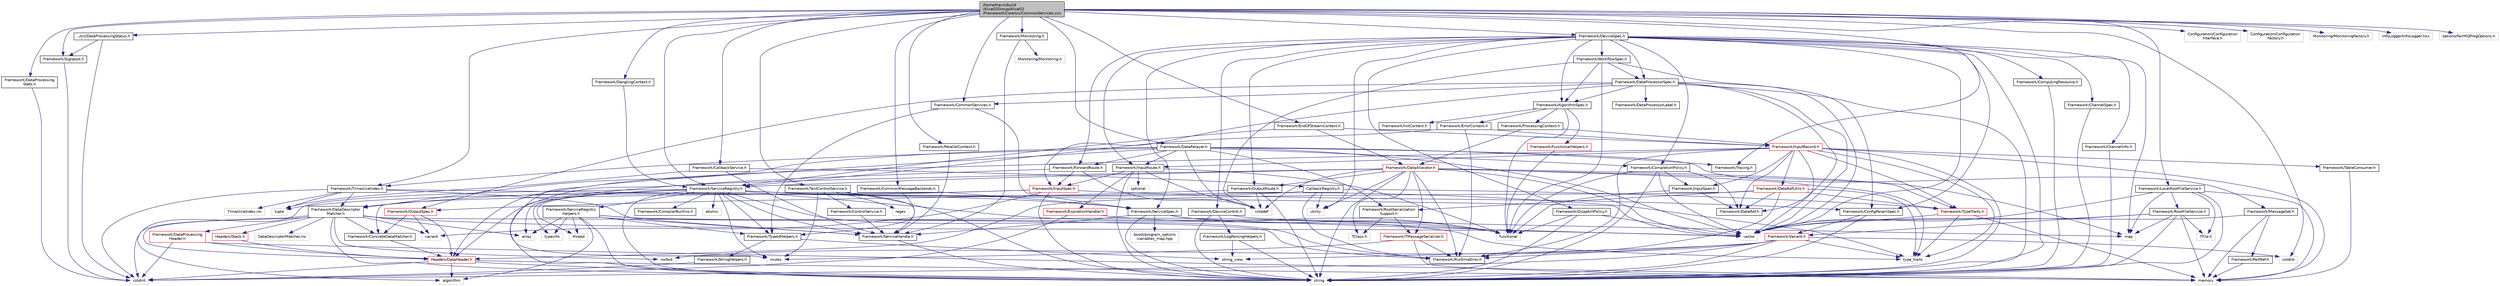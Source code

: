 digraph "/home/travis/build/AliceO2Group/AliceO2/Framework/Core/src/CommonServices.cxx"
{
 // INTERACTIVE_SVG=YES
  bgcolor="transparent";
  edge [fontname="Helvetica",fontsize="10",labelfontname="Helvetica",labelfontsize="10"];
  node [fontname="Helvetica",fontsize="10",shape=record];
  Node0 [label="/home/travis/build\l/AliceO2Group/AliceO2\l/Framework/Core/src/CommonServices.cxx",height=0.2,width=0.4,color="black", fillcolor="grey75", style="filled", fontcolor="black"];
  Node0 -> Node1 [color="midnightblue",fontsize="10",style="solid",fontname="Helvetica"];
  Node1 [label="Framework/CommonServices.h",height=0.2,width=0.4,color="black",URL="$d8/d02/CommonServices_8h.html"];
  Node1 -> Node2 [color="midnightblue",fontsize="10",style="solid",fontname="Helvetica"];
  Node2 [label="Framework/ServiceSpec.h",height=0.2,width=0.4,color="black",URL="$d4/d61/ServiceSpec_8h.html"];
  Node2 -> Node3 [color="midnightblue",fontsize="10",style="solid",fontname="Helvetica"];
  Node3 [label="Framework/ServiceHandle.h",height=0.2,width=0.4,color="black",URL="$d3/d28/ServiceHandle_8h.html"];
  Node3 -> Node4 [color="midnightblue",fontsize="10",style="solid",fontname="Helvetica"];
  Node4 [label="string",height=0.2,width=0.4,color="grey75"];
  Node2 -> Node5 [color="midnightblue",fontsize="10",style="solid",fontname="Helvetica"];
  Node5 [label="functional",height=0.2,width=0.4,color="grey75"];
  Node2 -> Node4 [color="midnightblue",fontsize="10",style="solid",fontname="Helvetica"];
  Node2 -> Node6 [color="midnightblue",fontsize="10",style="solid",fontname="Helvetica"];
  Node6 [label="vector",height=0.2,width=0.4,color="grey75"];
  Node2 -> Node7 [color="midnightblue",fontsize="10",style="solid",fontname="Helvetica"];
  Node7 [label="boost/program_options\l/variables_map.hpp",height=0.2,width=0.4,color="grey75"];
  Node1 -> Node8 [color="midnightblue",fontsize="10",style="solid",fontname="Helvetica"];
  Node8 [label="Framework/TypeIdHelpers.h",height=0.2,width=0.4,color="black",URL="$d2/d9a/TypeIdHelpers_8h.html"];
  Node8 -> Node9 [color="midnightblue",fontsize="10",style="solid",fontname="Helvetica"];
  Node9 [label="string_view",height=0.2,width=0.4,color="grey75"];
  Node8 -> Node10 [color="midnightblue",fontsize="10",style="solid",fontname="Helvetica"];
  Node10 [label="Framework/StringHelpers.h",height=0.2,width=0.4,color="black",URL="$db/dff/StringHelpers_8h.html"];
  Node10 -> Node11 [color="midnightblue",fontsize="10",style="solid",fontname="Helvetica"];
  Node11 [label="cstdint",height=0.2,width=0.4,color="grey75"];
  Node0 -> Node12 [color="midnightblue",fontsize="10",style="solid",fontname="Helvetica"];
  Node12 [label="Framework/ParallelContext.h",height=0.2,width=0.4,color="black",URL="$d0/d16/ParallelContext_8h.html"];
  Node12 -> Node3 [color="midnightblue",fontsize="10",style="solid",fontname="Helvetica"];
  Node0 -> Node13 [color="midnightblue",fontsize="10",style="solid",fontname="Helvetica"];
  Node13 [label="Framework/TextControlService.h",height=0.2,width=0.4,color="black",URL="$da/da1/TextControlService_8h.html"];
  Node13 -> Node3 [color="midnightblue",fontsize="10",style="solid",fontname="Helvetica"];
  Node13 -> Node14 [color="midnightblue",fontsize="10",style="solid",fontname="Helvetica"];
  Node14 [label="Framework/ControlService.h",height=0.2,width=0.4,color="black",URL="$d2/d43/ControlService_8h.html"];
  Node14 -> Node3 [color="midnightblue",fontsize="10",style="solid",fontname="Helvetica"];
  Node13 -> Node4 [color="midnightblue",fontsize="10",style="solid",fontname="Helvetica"];
  Node13 -> Node15 [color="midnightblue",fontsize="10",style="solid",fontname="Helvetica"];
  Node15 [label="regex",height=0.2,width=0.4,color="grey75"];
  Node13 -> Node16 [color="midnightblue",fontsize="10",style="solid",fontname="Helvetica"];
  Node16 [label="mutex",height=0.2,width=0.4,color="grey75"];
  Node0 -> Node17 [color="midnightblue",fontsize="10",style="solid",fontname="Helvetica"];
  Node17 [label="Framework/CallbackService.h",height=0.2,width=0.4,color="black",URL="$d9/d7f/CallbackService_8h.html"];
  Node17 -> Node18 [color="midnightblue",fontsize="10",style="solid",fontname="Helvetica"];
  Node18 [label="CallbackRegistry.h",height=0.2,width=0.4,color="black",URL="$d7/d3e/CallbackRegistry_8h.html",tooltip="A generic registry for callbacks. "];
  Node18 -> Node19 [color="midnightblue",fontsize="10",style="solid",fontname="Helvetica"];
  Node19 [label="Framework/TypeTraits.h",height=0.2,width=0.4,color="red",URL="$d0/d95/TypeTraits_8h.html"];
  Node19 -> Node20 [color="midnightblue",fontsize="10",style="solid",fontname="Helvetica"];
  Node20 [label="type_traits",height=0.2,width=0.4,color="grey75"];
  Node19 -> Node6 [color="midnightblue",fontsize="10",style="solid",fontname="Helvetica"];
  Node19 -> Node21 [color="midnightblue",fontsize="10",style="solid",fontname="Helvetica"];
  Node21 [label="memory",height=0.2,width=0.4,color="grey75"];
  Node18 -> Node26 [color="midnightblue",fontsize="10",style="solid",fontname="Helvetica"];
  Node26 [label="Framework/RuntimeError.h",height=0.2,width=0.4,color="black",URL="$d1/d76/RuntimeError_8h.html"];
  Node18 -> Node27 [color="midnightblue",fontsize="10",style="solid",fontname="Helvetica"];
  Node27 [label="tuple",height=0.2,width=0.4,color="grey75"];
  Node18 -> Node28 [color="midnightblue",fontsize="10",style="solid",fontname="Helvetica"];
  Node28 [label="utility",height=0.2,width=0.4,color="grey75"];
  Node17 -> Node3 [color="midnightblue",fontsize="10",style="solid",fontname="Helvetica"];
  Node17 -> Node27 [color="midnightblue",fontsize="10",style="solid",fontname="Helvetica"];
  Node0 -> Node29 [color="midnightblue",fontsize="10",style="solid",fontname="Helvetica"];
  Node29 [label="Framework/TimesliceIndex.h",height=0.2,width=0.4,color="black",URL="$d4/def/TimesliceIndex_8h.html"];
  Node29 -> Node30 [color="midnightblue",fontsize="10",style="solid",fontname="Helvetica"];
  Node30 [label="Framework/DataDescriptor\lMatcher.h",height=0.2,width=0.4,color="black",URL="$d3/da3/DataDescriptorMatcher_8h.html"];
  Node30 -> Node31 [color="midnightblue",fontsize="10",style="solid",fontname="Helvetica"];
  Node31 [label="Framework/ConcreteDataMatcher.h",height=0.2,width=0.4,color="black",URL="$d0/d1b/ConcreteDataMatcher_8h.html"];
  Node31 -> Node32 [color="midnightblue",fontsize="10",style="solid",fontname="Helvetica"];
  Node32 [label="Headers/DataHeader.h",height=0.2,width=0.4,color="red",URL="$dc/dcd/DataHeader_8h.html"];
  Node32 -> Node11 [color="midnightblue",fontsize="10",style="solid",fontname="Helvetica"];
  Node32 -> Node21 [color="midnightblue",fontsize="10",style="solid",fontname="Helvetica"];
  Node32 -> Node35 [color="midnightblue",fontsize="10",style="solid",fontname="Helvetica"];
  Node35 [label="algorithm",height=0.2,width=0.4,color="grey75"];
  Node32 -> Node4 [color="midnightblue",fontsize="10",style="solid",fontname="Helvetica"];
  Node30 -> Node40 [color="midnightblue",fontsize="10",style="solid",fontname="Helvetica"];
  Node40 [label="Framework/DataProcessing\lHeader.h",height=0.2,width=0.4,color="red",URL="$d6/dc9/DataProcessingHeader_8h.html"];
  Node40 -> Node32 [color="midnightblue",fontsize="10",style="solid",fontname="Helvetica"];
  Node40 -> Node11 [color="midnightblue",fontsize="10",style="solid",fontname="Helvetica"];
  Node40 -> Node21 [color="midnightblue",fontsize="10",style="solid",fontname="Helvetica"];
  Node30 -> Node26 [color="midnightblue",fontsize="10",style="solid",fontname="Helvetica"];
  Node30 -> Node32 [color="midnightblue",fontsize="10",style="solid",fontname="Helvetica"];
  Node30 -> Node43 [color="midnightblue",fontsize="10",style="solid",fontname="Helvetica"];
  Node43 [label="Headers/Stack.h",height=0.2,width=0.4,color="red",URL="$d4/d00/Headers_2include_2Headers_2Stack_8h.html"];
  Node43 -> Node32 [color="midnightblue",fontsize="10",style="solid",fontname="Helvetica"];
  Node30 -> Node54 [color="midnightblue",fontsize="10",style="solid",fontname="Helvetica"];
  Node54 [label="array",height=0.2,width=0.4,color="grey75"];
  Node30 -> Node11 [color="midnightblue",fontsize="10",style="solid",fontname="Helvetica"];
  Node30 -> Node55 [color="midnightblue",fontsize="10",style="solid",fontname="Helvetica"];
  Node55 [label="iosfwd",height=0.2,width=0.4,color="grey75"];
  Node30 -> Node4 [color="midnightblue",fontsize="10",style="solid",fontname="Helvetica"];
  Node30 -> Node56 [color="midnightblue",fontsize="10",style="solid",fontname="Helvetica"];
  Node56 [label="variant",height=0.2,width=0.4,color="grey75"];
  Node30 -> Node6 [color="midnightblue",fontsize="10",style="solid",fontname="Helvetica"];
  Node30 -> Node57 [color="midnightblue",fontsize="10",style="solid",fontname="Helvetica"];
  Node57 [label="DataDescriptorMatcher.inc",height=0.2,width=0.4,color="grey75"];
  Node29 -> Node3 [color="midnightblue",fontsize="10",style="solid",fontname="Helvetica"];
  Node29 -> Node11 [color="midnightblue",fontsize="10",style="solid",fontname="Helvetica"];
  Node29 -> Node27 [color="midnightblue",fontsize="10",style="solid",fontname="Helvetica"];
  Node29 -> Node6 [color="midnightblue",fontsize="10",style="solid",fontname="Helvetica"];
  Node29 -> Node58 [color="midnightblue",fontsize="10",style="solid",fontname="Helvetica"];
  Node58 [label="TimesliceIndex.inc",height=0.2,width=0.4,color="grey75"];
  Node0 -> Node59 [color="midnightblue",fontsize="10",style="solid",fontname="Helvetica"];
  Node59 [label="Framework/ServiceRegistry.h",height=0.2,width=0.4,color="black",URL="$d8/d17/ServiceRegistry_8h.html"];
  Node59 -> Node3 [color="midnightblue",fontsize="10",style="solid",fontname="Helvetica"];
  Node59 -> Node2 [color="midnightblue",fontsize="10",style="solid",fontname="Helvetica"];
  Node59 -> Node60 [color="midnightblue",fontsize="10",style="solid",fontname="Helvetica"];
  Node60 [label="Framework/ServiceRegistry\lHelpers.h",height=0.2,width=0.4,color="black",URL="$d0/d6d/ServiceRegistryHelpers_8h.html"];
  Node60 -> Node3 [color="midnightblue",fontsize="10",style="solid",fontname="Helvetica"];
  Node60 -> Node8 [color="midnightblue",fontsize="10",style="solid",fontname="Helvetica"];
  Node60 -> Node35 [color="midnightblue",fontsize="10",style="solid",fontname="Helvetica"];
  Node60 -> Node54 [color="midnightblue",fontsize="10",style="solid",fontname="Helvetica"];
  Node60 -> Node5 [color="midnightblue",fontsize="10",style="solid",fontname="Helvetica"];
  Node60 -> Node4 [color="midnightblue",fontsize="10",style="solid",fontname="Helvetica"];
  Node60 -> Node20 [color="midnightblue",fontsize="10",style="solid",fontname="Helvetica"];
  Node60 -> Node61 [color="midnightblue",fontsize="10",style="solid",fontname="Helvetica"];
  Node61 [label="typeinfo",height=0.2,width=0.4,color="grey75"];
  Node60 -> Node62 [color="midnightblue",fontsize="10",style="solid",fontname="Helvetica"];
  Node62 [label="thread",height=0.2,width=0.4,color="grey75"];
  Node59 -> Node63 [color="midnightblue",fontsize="10",style="solid",fontname="Helvetica"];
  Node63 [label="Framework/CompilerBuiltins.h",height=0.2,width=0.4,color="black",URL="$d9/de8/CompilerBuiltins_8h.html"];
  Node59 -> Node8 [color="midnightblue",fontsize="10",style="solid",fontname="Helvetica"];
  Node59 -> Node26 [color="midnightblue",fontsize="10",style="solid",fontname="Helvetica"];
  Node59 -> Node35 [color="midnightblue",fontsize="10",style="solid",fontname="Helvetica"];
  Node59 -> Node54 [color="midnightblue",fontsize="10",style="solid",fontname="Helvetica"];
  Node59 -> Node5 [color="midnightblue",fontsize="10",style="solid",fontname="Helvetica"];
  Node59 -> Node4 [color="midnightblue",fontsize="10",style="solid",fontname="Helvetica"];
  Node59 -> Node20 [color="midnightblue",fontsize="10",style="solid",fontname="Helvetica"];
  Node59 -> Node61 [color="midnightblue",fontsize="10",style="solid",fontname="Helvetica"];
  Node59 -> Node62 [color="midnightblue",fontsize="10",style="solid",fontname="Helvetica"];
  Node59 -> Node64 [color="midnightblue",fontsize="10",style="solid",fontname="Helvetica"];
  Node64 [label="atomic",height=0.2,width=0.4,color="grey75"];
  Node59 -> Node16 [color="midnightblue",fontsize="10",style="solid",fontname="Helvetica"];
  Node0 -> Node65 [color="midnightblue",fontsize="10",style="solid",fontname="Helvetica"];
  Node65 [label="Framework/DeviceSpec.h",height=0.2,width=0.4,color="black",URL="$df/de8/DeviceSpec_8h.html"];
  Node65 -> Node66 [color="midnightblue",fontsize="10",style="solid",fontname="Helvetica"];
  Node66 [label="Framework/WorkflowSpec.h",height=0.2,width=0.4,color="black",URL="$df/da1/WorkflowSpec_8h.html"];
  Node66 -> Node67 [color="midnightblue",fontsize="10",style="solid",fontname="Helvetica"];
  Node67 [label="Framework/DataProcessorSpec.h",height=0.2,width=0.4,color="black",URL="$d0/df4/DataProcessorSpec_8h.html"];
  Node67 -> Node68 [color="midnightblue",fontsize="10",style="solid",fontname="Helvetica"];
  Node68 [label="Framework/AlgorithmSpec.h",height=0.2,width=0.4,color="black",URL="$d0/d14/AlgorithmSpec_8h.html"];
  Node68 -> Node69 [color="midnightblue",fontsize="10",style="solid",fontname="Helvetica"];
  Node69 [label="Framework/ProcessingContext.h",height=0.2,width=0.4,color="black",URL="$de/d6a/ProcessingContext_8h.html"];
  Node69 -> Node70 [color="midnightblue",fontsize="10",style="solid",fontname="Helvetica"];
  Node70 [label="Framework/InputRecord.h",height=0.2,width=0.4,color="red",URL="$d6/d5c/InputRecord_8h.html"];
  Node70 -> Node71 [color="midnightblue",fontsize="10",style="solid",fontname="Helvetica"];
  Node71 [label="Framework/DataRef.h",height=0.2,width=0.4,color="black",URL="$d5/dfb/DataRef_8h.html"];
  Node70 -> Node72 [color="midnightblue",fontsize="10",style="solid",fontname="Helvetica"];
  Node72 [label="Framework/DataRefUtils.h",height=0.2,width=0.4,color="red",URL="$d5/db8/DataRefUtils_8h.html"];
  Node72 -> Node71 [color="midnightblue",fontsize="10",style="solid",fontname="Helvetica"];
  Node72 -> Node73 [color="midnightblue",fontsize="10",style="solid",fontname="Helvetica"];
  Node73 [label="Framework/RootSerialization\lSupport.h",height=0.2,width=0.4,color="black",URL="$db/dff/RootSerializationSupport_8h.html"];
  Node73 -> Node74 [color="midnightblue",fontsize="10",style="solid",fontname="Helvetica"];
  Node74 [label="Framework/TMessageSerializer.h",height=0.2,width=0.4,color="red",URL="$d8/d3c/TMessageSerializer_8h.html"];
  Node74 -> Node26 [color="midnightblue",fontsize="10",style="solid",fontname="Helvetica"];
  Node74 -> Node21 [color="midnightblue",fontsize="10",style="solid",fontname="Helvetica"];
  Node74 -> Node16 [color="midnightblue",fontsize="10",style="solid",fontname="Helvetica"];
  Node73 -> Node82 [color="midnightblue",fontsize="10",style="solid",fontname="Helvetica"];
  Node82 [label="TClass.h",height=0.2,width=0.4,color="grey75"];
  Node72 -> Node19 [color="midnightblue",fontsize="10",style="solid",fontname="Helvetica"];
  Node72 -> Node32 [color="midnightblue",fontsize="10",style="solid",fontname="Helvetica"];
  Node72 -> Node26 [color="midnightblue",fontsize="10",style="solid",fontname="Helvetica"];
  Node72 -> Node20 [color="midnightblue",fontsize="10",style="solid",fontname="Helvetica"];
  Node70 -> Node108 [color="midnightblue",fontsize="10",style="solid",fontname="Helvetica"];
  Node108 [label="Framework/InputRoute.h",height=0.2,width=0.4,color="black",URL="$d5/d19/InputRoute_8h.html"];
  Node108 -> Node109 [color="midnightblue",fontsize="10",style="solid",fontname="Helvetica"];
  Node109 [label="Framework/ExpirationHandler.h",height=0.2,width=0.4,color="red",URL="$d2/dd9/ExpirationHandler_8h.html"];
  Node109 -> Node11 [color="midnightblue",fontsize="10",style="solid",fontname="Helvetica"];
  Node109 -> Node5 [color="midnightblue",fontsize="10",style="solid",fontname="Helvetica"];
  Node108 -> Node99 [color="midnightblue",fontsize="10",style="solid",fontname="Helvetica"];
  Node99 [label="Framework/InputSpec.h",height=0.2,width=0.4,color="red",URL="$d5/d3f/InputSpec_8h.html"];
  Node99 -> Node31 [color="midnightblue",fontsize="10",style="solid",fontname="Helvetica"];
  Node99 -> Node30 [color="midnightblue",fontsize="10",style="solid",fontname="Helvetica"];
  Node99 -> Node100 [color="midnightblue",fontsize="10",style="solid",fontname="Helvetica"];
  Node100 [label="Framework/ConfigParamSpec.h",height=0.2,width=0.4,color="black",URL="$d0/d1c/ConfigParamSpec_8h.html"];
  Node100 -> Node101 [color="midnightblue",fontsize="10",style="solid",fontname="Helvetica"];
  Node101 [label="Framework/Variant.h",height=0.2,width=0.4,color="red",URL="$de/d56/Variant_8h.html"];
  Node101 -> Node26 [color="midnightblue",fontsize="10",style="solid",fontname="Helvetica"];
  Node101 -> Node20 [color="midnightblue",fontsize="10",style="solid",fontname="Helvetica"];
  Node101 -> Node11 [color="midnightblue",fontsize="10",style="solid",fontname="Helvetica"];
  Node101 -> Node102 [color="midnightblue",fontsize="10",style="solid",fontname="Helvetica"];
  Node102 [label="cstdlib",height=0.2,width=0.4,color="grey75"];
  Node101 -> Node55 [color="midnightblue",fontsize="10",style="solid",fontname="Helvetica"];
  Node101 -> Node9 [color="midnightblue",fontsize="10",style="solid",fontname="Helvetica"];
  Node101 -> Node4 [color="midnightblue",fontsize="10",style="solid",fontname="Helvetica"];
  Node100 -> Node4 [color="midnightblue",fontsize="10",style="solid",fontname="Helvetica"];
  Node99 -> Node4 [color="midnightblue",fontsize="10",style="solid",fontname="Helvetica"];
  Node99 -> Node56 [color="midnightblue",fontsize="10",style="solid",fontname="Helvetica"];
  Node108 -> Node111 [color="midnightblue",fontsize="10",style="solid",fontname="Helvetica"];
  Node111 [label="cstddef",height=0.2,width=0.4,color="grey75"];
  Node108 -> Node4 [color="midnightblue",fontsize="10",style="solid",fontname="Helvetica"];
  Node108 -> Node5 [color="midnightblue",fontsize="10",style="solid",fontname="Helvetica"];
  Node108 -> Node106 [color="midnightblue",fontsize="10",style="solid",fontname="Helvetica"];
  Node106 [label="optional",height=0.2,width=0.4,color="grey75"];
  Node70 -> Node19 [color="midnightblue",fontsize="10",style="solid",fontname="Helvetica"];
  Node70 -> Node112 [color="midnightblue",fontsize="10",style="solid",fontname="Helvetica"];
  Node112 [label="Framework/InputSpan.h",height=0.2,width=0.4,color="black",URL="$da/d0f/InputSpan_8h.html"];
  Node112 -> Node71 [color="midnightblue",fontsize="10",style="solid",fontname="Helvetica"];
  Node112 -> Node5 [color="midnightblue",fontsize="10",style="solid",fontname="Helvetica"];
  Node70 -> Node113 [color="midnightblue",fontsize="10",style="solid",fontname="Helvetica"];
  Node113 [label="Framework/TableConsumer.h",height=0.2,width=0.4,color="black",URL="$dc/d03/TableConsumer_8h.html"];
  Node113 -> Node21 [color="midnightblue",fontsize="10",style="solid",fontname="Helvetica"];
  Node70 -> Node26 [color="midnightblue",fontsize="10",style="solid",fontname="Helvetica"];
  Node70 -> Node32 [color="midnightblue",fontsize="10",style="solid",fontname="Helvetica"];
  Node70 -> Node4 [color="midnightblue",fontsize="10",style="solid",fontname="Helvetica"];
  Node70 -> Node6 [color="midnightblue",fontsize="10",style="solid",fontname="Helvetica"];
  Node70 -> Node21 [color="midnightblue",fontsize="10",style="solid",fontname="Helvetica"];
  Node70 -> Node20 [color="midnightblue",fontsize="10",style="solid",fontname="Helvetica"];
  Node69 -> Node115 [color="midnightblue",fontsize="10",style="solid",fontname="Helvetica"];
  Node115 [label="Framework/DataAllocator.h",height=0.2,width=0.4,color="red",URL="$d1/d28/DataAllocator_8h.html"];
  Node115 -> Node125 [color="midnightblue",fontsize="10",style="solid",fontname="Helvetica"];
  Node125 [label="Framework/OutputRoute.h",height=0.2,width=0.4,color="black",URL="$d6/df4/OutputRoute_8h.html"];
  Node125 -> Node97 [color="midnightblue",fontsize="10",style="solid",fontname="Helvetica"];
  Node97 [label="Framework/OutputSpec.h",height=0.2,width=0.4,color="red",URL="$db/d2d/OutputSpec_8h.html"];
  Node97 -> Node32 [color="midnightblue",fontsize="10",style="solid",fontname="Helvetica"];
  Node97 -> Node31 [color="midnightblue",fontsize="10",style="solid",fontname="Helvetica"];
  Node97 -> Node56 [color="midnightblue",fontsize="10",style="solid",fontname="Helvetica"];
  Node125 -> Node111 [color="midnightblue",fontsize="10",style="solid",fontname="Helvetica"];
  Node125 -> Node4 [color="midnightblue",fontsize="10",style="solid",fontname="Helvetica"];
  Node115 -> Node74 [color="midnightblue",fontsize="10",style="solid",fontname="Helvetica"];
  Node115 -> Node19 [color="midnightblue",fontsize="10",style="solid",fontname="Helvetica"];
  Node115 -> Node59 [color="midnightblue",fontsize="10",style="solid",fontname="Helvetica"];
  Node115 -> Node26 [color="midnightblue",fontsize="10",style="solid",fontname="Helvetica"];
  Node115 -> Node32 [color="midnightblue",fontsize="10",style="solid",fontname="Helvetica"];
  Node115 -> Node82 [color="midnightblue",fontsize="10",style="solid",fontname="Helvetica"];
  Node115 -> Node6 [color="midnightblue",fontsize="10",style="solid",fontname="Helvetica"];
  Node115 -> Node86 [color="midnightblue",fontsize="10",style="solid",fontname="Helvetica"];
  Node86 [label="map",height=0.2,width=0.4,color="grey75"];
  Node115 -> Node4 [color="midnightblue",fontsize="10",style="solid",fontname="Helvetica"];
  Node115 -> Node28 [color="midnightblue",fontsize="10",style="solid",fontname="Helvetica"];
  Node115 -> Node20 [color="midnightblue",fontsize="10",style="solid",fontname="Helvetica"];
  Node115 -> Node111 [color="midnightblue",fontsize="10",style="solid",fontname="Helvetica"];
  Node68 -> Node128 [color="midnightblue",fontsize="10",style="solid",fontname="Helvetica"];
  Node128 [label="Framework/ErrorContext.h",height=0.2,width=0.4,color="black",URL="$d7/dad/ErrorContext_8h.html"];
  Node128 -> Node70 [color="midnightblue",fontsize="10",style="solid",fontname="Helvetica"];
  Node128 -> Node59 [color="midnightblue",fontsize="10",style="solid",fontname="Helvetica"];
  Node128 -> Node26 [color="midnightblue",fontsize="10",style="solid",fontname="Helvetica"];
  Node68 -> Node129 [color="midnightblue",fontsize="10",style="solid",fontname="Helvetica"];
  Node129 [label="Framework/InitContext.h",height=0.2,width=0.4,color="black",URL="$d4/d2b/InitContext_8h.html"];
  Node68 -> Node130 [color="midnightblue",fontsize="10",style="solid",fontname="Helvetica"];
  Node130 [label="Framework/FunctionalHelpers.h",height=0.2,width=0.4,color="red",URL="$de/d9b/FunctionalHelpers_8h.html"];
  Node130 -> Node5 [color="midnightblue",fontsize="10",style="solid",fontname="Helvetica"];
  Node68 -> Node5 [color="midnightblue",fontsize="10",style="solid",fontname="Helvetica"];
  Node67 -> Node100 [color="midnightblue",fontsize="10",style="solid",fontname="Helvetica"];
  Node67 -> Node132 [color="midnightblue",fontsize="10",style="solid",fontname="Helvetica"];
  Node132 [label="Framework/DataProcessorLabel.h",height=0.2,width=0.4,color="black",URL="$d1/df2/DataProcessorLabel_8h.html"];
  Node67 -> Node71 [color="midnightblue",fontsize="10",style="solid",fontname="Helvetica"];
  Node67 -> Node99 [color="midnightblue",fontsize="10",style="solid",fontname="Helvetica"];
  Node67 -> Node97 [color="midnightblue",fontsize="10",style="solid",fontname="Helvetica"];
  Node67 -> Node1 [color="midnightblue",fontsize="10",style="solid",fontname="Helvetica"];
  Node67 -> Node4 [color="midnightblue",fontsize="10",style="solid",fontname="Helvetica"];
  Node67 -> Node6 [color="midnightblue",fontsize="10",style="solid",fontname="Helvetica"];
  Node66 -> Node68 [color="midnightblue",fontsize="10",style="solid",fontname="Helvetica"];
  Node66 -> Node6 [color="midnightblue",fontsize="10",style="solid",fontname="Helvetica"];
  Node66 -> Node5 [color="midnightblue",fontsize="10",style="solid",fontname="Helvetica"];
  Node66 -> Node111 [color="midnightblue",fontsize="10",style="solid",fontname="Helvetica"];
  Node65 -> Node133 [color="midnightblue",fontsize="10",style="solid",fontname="Helvetica"];
  Node133 [label="Framework/ComputingResource.h",height=0.2,width=0.4,color="black",URL="$d8/d62/ComputingResource_8h.html"];
  Node133 -> Node4 [color="midnightblue",fontsize="10",style="solid",fontname="Helvetica"];
  Node65 -> Node67 [color="midnightblue",fontsize="10",style="solid",fontname="Helvetica"];
  Node65 -> Node134 [color="midnightblue",fontsize="10",style="solid",fontname="Helvetica"];
  Node134 [label="Framework/ChannelSpec.h",height=0.2,width=0.4,color="black",URL="$d6/d72/ChannelSpec_8h.html"];
  Node134 -> Node4 [color="midnightblue",fontsize="10",style="solid",fontname="Helvetica"];
  Node65 -> Node135 [color="midnightblue",fontsize="10",style="solid",fontname="Helvetica"];
  Node135 [label="Framework/ChannelInfo.h",height=0.2,width=0.4,color="black",URL="$dd/de5/ChannelInfo_8h.html"];
  Node135 -> Node4 [color="midnightblue",fontsize="10",style="solid",fontname="Helvetica"];
  Node65 -> Node136 [color="midnightblue",fontsize="10",style="solid",fontname="Helvetica"];
  Node136 [label="Framework/DeviceControl.h",height=0.2,width=0.4,color="black",URL="$d2/d2c/DeviceControl_8h.html"];
  Node136 -> Node86 [color="midnightblue",fontsize="10",style="solid",fontname="Helvetica"];
  Node136 -> Node4 [color="midnightblue",fontsize="10",style="solid",fontname="Helvetica"];
  Node136 -> Node137 [color="midnightblue",fontsize="10",style="solid",fontname="Helvetica"];
  Node137 [label="Framework/LogParsingHelpers.h",height=0.2,width=0.4,color="black",URL="$d8/d4a/LogParsingHelpers_8h.html"];
  Node137 -> Node4 [color="midnightblue",fontsize="10",style="solid",fontname="Helvetica"];
  Node137 -> Node9 [color="midnightblue",fontsize="10",style="solid",fontname="Helvetica"];
  Node65 -> Node68 [color="midnightblue",fontsize="10",style="solid",fontname="Helvetica"];
  Node65 -> Node100 [color="midnightblue",fontsize="10",style="solid",fontname="Helvetica"];
  Node65 -> Node138 [color="midnightblue",fontsize="10",style="solid",fontname="Helvetica"];
  Node138 [label="Framework/ForwardRoute.h",height=0.2,width=0.4,color="black",URL="$d7/d12/ForwardRoute_8h.html"];
  Node138 -> Node99 [color="midnightblue",fontsize="10",style="solid",fontname="Helvetica"];
  Node138 -> Node111 [color="midnightblue",fontsize="10",style="solid",fontname="Helvetica"];
  Node138 -> Node4 [color="midnightblue",fontsize="10",style="solid",fontname="Helvetica"];
  Node65 -> Node108 [color="midnightblue",fontsize="10",style="solid",fontname="Helvetica"];
  Node65 -> Node125 [color="midnightblue",fontsize="10",style="solid",fontname="Helvetica"];
  Node65 -> Node139 [color="midnightblue",fontsize="10",style="solid",fontname="Helvetica"];
  Node139 [label="Framework/CompletionPolicy.h",height=0.2,width=0.4,color="black",URL="$df/dd6/CompletionPolicy_8h.html"];
  Node139 -> Node71 [color="midnightblue",fontsize="10",style="solid",fontname="Helvetica"];
  Node139 -> Node112 [color="midnightblue",fontsize="10",style="solid",fontname="Helvetica"];
  Node139 -> Node5 [color="midnightblue",fontsize="10",style="solid",fontname="Helvetica"];
  Node139 -> Node4 [color="midnightblue",fontsize="10",style="solid",fontname="Helvetica"];
  Node139 -> Node6 [color="midnightblue",fontsize="10",style="solid",fontname="Helvetica"];
  Node65 -> Node118 [color="midnightblue",fontsize="10",style="solid",fontname="Helvetica"];
  Node118 [label="Framework/DispatchPolicy.h",height=0.2,width=0.4,color="black",URL="$da/de6/DispatchPolicy_8h.html"];
  Node118 -> Node5 [color="midnightblue",fontsize="10",style="solid",fontname="Helvetica"];
  Node118 -> Node4 [color="midnightblue",fontsize="10",style="solid",fontname="Helvetica"];
  Node118 -> Node6 [color="midnightblue",fontsize="10",style="solid",fontname="Helvetica"];
  Node65 -> Node2 [color="midnightblue",fontsize="10",style="solid",fontname="Helvetica"];
  Node65 -> Node6 [color="midnightblue",fontsize="10",style="solid",fontname="Helvetica"];
  Node65 -> Node4 [color="midnightblue",fontsize="10",style="solid",fontname="Helvetica"];
  Node65 -> Node86 [color="midnightblue",fontsize="10",style="solid",fontname="Helvetica"];
  Node65 -> Node28 [color="midnightblue",fontsize="10",style="solid",fontname="Helvetica"];
  Node0 -> Node140 [color="midnightblue",fontsize="10",style="solid",fontname="Helvetica"];
  Node140 [label="Framework/LocalRootFileService.h",height=0.2,width=0.4,color="black",URL="$d2/d18/LocalRootFileService_8h.html"];
  Node140 -> Node141 [color="midnightblue",fontsize="10",style="solid",fontname="Helvetica"];
  Node141 [label="Framework/RootFileService.h",height=0.2,width=0.4,color="black",URL="$d9/d9b/RootFileService_8h.html"];
  Node141 -> Node101 [color="midnightblue",fontsize="10",style="solid",fontname="Helvetica"];
  Node141 -> Node142 [color="midnightblue",fontsize="10",style="solid",fontname="Helvetica"];
  Node142 [label="TFile.h",height=0.2,width=0.4,color="grey75"];
  Node141 -> Node21 [color="midnightblue",fontsize="10",style="solid",fontname="Helvetica"];
  Node141 -> Node86 [color="midnightblue",fontsize="10",style="solid",fontname="Helvetica"];
  Node141 -> Node4 [color="midnightblue",fontsize="10",style="solid",fontname="Helvetica"];
  Node141 -> Node6 [color="midnightblue",fontsize="10",style="solid",fontname="Helvetica"];
  Node140 -> Node142 [color="midnightblue",fontsize="10",style="solid",fontname="Helvetica"];
  Node140 -> Node86 [color="midnightblue",fontsize="10",style="solid",fontname="Helvetica"];
  Node140 -> Node4 [color="midnightblue",fontsize="10",style="solid",fontname="Helvetica"];
  Node140 -> Node6 [color="midnightblue",fontsize="10",style="solid",fontname="Helvetica"];
  Node140 -> Node21 [color="midnightblue",fontsize="10",style="solid",fontname="Helvetica"];
  Node0 -> Node143 [color="midnightblue",fontsize="10",style="solid",fontname="Helvetica"];
  Node143 [label="Framework/DataRelayer.h",height=0.2,width=0.4,color="black",URL="$df/d59/DataRelayer_8h.html"];
  Node143 -> Node73 [color="midnightblue",fontsize="10",style="solid",fontname="Helvetica"];
  Node143 -> Node108 [color="midnightblue",fontsize="10",style="solid",fontname="Helvetica"];
  Node143 -> Node30 [color="midnightblue",fontsize="10",style="solid",fontname="Helvetica"];
  Node143 -> Node138 [color="midnightblue",fontsize="10",style="solid",fontname="Helvetica"];
  Node143 -> Node139 [color="midnightblue",fontsize="10",style="solid",fontname="Helvetica"];
  Node143 -> Node144 [color="midnightblue",fontsize="10",style="solid",fontname="Helvetica"];
  Node144 [label="Framework/MessageSet.h",height=0.2,width=0.4,color="black",URL="$dc/d3c/MessageSet_8h.html"];
  Node144 -> Node145 [color="midnightblue",fontsize="10",style="solid",fontname="Helvetica"];
  Node145 [label="Framework/PartRef.h",height=0.2,width=0.4,color="black",URL="$d9/d32/PartRef_8h.html"];
  Node145 -> Node21 [color="midnightblue",fontsize="10",style="solid",fontname="Helvetica"];
  Node144 -> Node21 [color="midnightblue",fontsize="10",style="solid",fontname="Helvetica"];
  Node144 -> Node6 [color="midnightblue",fontsize="10",style="solid",fontname="Helvetica"];
  Node143 -> Node29 [color="midnightblue",fontsize="10",style="solid",fontname="Helvetica"];
  Node143 -> Node146 [color="midnightblue",fontsize="10",style="solid",fontname="Helvetica"];
  Node146 [label="Framework/Tracing.h",height=0.2,width=0.4,color="black",URL="$d2/d16/Tracing_8h.html"];
  Node143 -> Node111 [color="midnightblue",fontsize="10",style="solid",fontname="Helvetica"];
  Node143 -> Node16 [color="midnightblue",fontsize="10",style="solid",fontname="Helvetica"];
  Node143 -> Node6 [color="midnightblue",fontsize="10",style="solid",fontname="Helvetica"];
  Node0 -> Node147 [color="midnightblue",fontsize="10",style="solid",fontname="Helvetica"];
  Node147 [label="Framework/Signpost.h",height=0.2,width=0.4,color="black",URL="$db/de5/Signpost_8h.html"];
  Node147 -> Node11 [color="midnightblue",fontsize="10",style="solid",fontname="Helvetica"];
  Node0 -> Node148 [color="midnightblue",fontsize="10",style="solid",fontname="Helvetica"];
  Node148 [label="Framework/DataProcessing\lStats.h",height=0.2,width=0.4,color="black",URL="$d0/d8e/DataProcessingStats_8h.html"];
  Node148 -> Node11 [color="midnightblue",fontsize="10",style="solid",fontname="Helvetica"];
  Node0 -> Node149 [color="midnightblue",fontsize="10",style="solid",fontname="Helvetica"];
  Node149 [label="Framework/CommonMessageBackends.h",height=0.2,width=0.4,color="black",URL="$d5/d67/CommonMessageBackends_8h.html"];
  Node149 -> Node2 [color="midnightblue",fontsize="10",style="solid",fontname="Helvetica"];
  Node149 -> Node8 [color="midnightblue",fontsize="10",style="solid",fontname="Helvetica"];
  Node0 -> Node150 [color="midnightblue",fontsize="10",style="solid",fontname="Helvetica"];
  Node150 [label="Framework/DanglingContext.h",height=0.2,width=0.4,color="black",URL="$db/d3c/DanglingContext_8h.html"];
  Node150 -> Node59 [color="midnightblue",fontsize="10",style="solid",fontname="Helvetica"];
  Node0 -> Node151 [color="midnightblue",fontsize="10",style="solid",fontname="Helvetica"];
  Node151 [label="Framework/EndOfStreamContext.h",height=0.2,width=0.4,color="black",URL="$d0/d77/EndOfStreamContext_8h.html"];
  Node151 -> Node70 [color="midnightblue",fontsize="10",style="solid",fontname="Helvetica"];
  Node151 -> Node59 [color="midnightblue",fontsize="10",style="solid",fontname="Helvetica"];
  Node151 -> Node115 [color="midnightblue",fontsize="10",style="solid",fontname="Helvetica"];
  Node0 -> Node146 [color="midnightblue",fontsize="10",style="solid",fontname="Helvetica"];
  Node0 -> Node152 [color="midnightblue",fontsize="10",style="solid",fontname="Helvetica"];
  Node152 [label="Framework/Monitoring.h",height=0.2,width=0.4,color="black",URL="$d0/d98/Monitoring_8h.html"];
  Node152 -> Node3 [color="midnightblue",fontsize="10",style="solid",fontname="Helvetica"];
  Node152 -> Node153 [color="midnightblue",fontsize="10",style="solid",fontname="Helvetica"];
  Node153 [label="Monitoring/Monitoring.h",height=0.2,width=0.4,color="grey75"];
  Node0 -> Node154 [color="midnightblue",fontsize="10",style="solid",fontname="Helvetica"];
  Node154 [label="../src/DataProcessingStatus.h",height=0.2,width=0.4,color="black",URL="$d4/d8c/DataProcessingStatus_8h.html"];
  Node154 -> Node147 [color="midnightblue",fontsize="10",style="solid",fontname="Helvetica"];
  Node154 -> Node11 [color="midnightblue",fontsize="10",style="solid",fontname="Helvetica"];
  Node0 -> Node155 [color="midnightblue",fontsize="10",style="solid",fontname="Helvetica"];
  Node155 [label="Configuration/Configuration\lInterface.h",height=0.2,width=0.4,color="grey75"];
  Node0 -> Node156 [color="midnightblue",fontsize="10",style="solid",fontname="Helvetica"];
  Node156 [label="Configuration/Configuration\lFactory.h",height=0.2,width=0.4,color="grey75"];
  Node0 -> Node157 [color="midnightblue",fontsize="10",style="solid",fontname="Helvetica"];
  Node157 [label="Monitoring/MonitoringFactory.h",height=0.2,width=0.4,color="grey75"];
  Node0 -> Node158 [color="midnightblue",fontsize="10",style="solid",fontname="Helvetica"];
  Node158 [label="InfoLogger/InfoLogger.hxx",height=0.2,width=0.4,color="grey75"];
  Node0 -> Node159 [color="midnightblue",fontsize="10",style="solid",fontname="Helvetica"];
  Node159 [label="options/FairMQProgOptions.h",height=0.2,width=0.4,color="grey75"];
  Node0 -> Node102 [color="midnightblue",fontsize="10",style="solid",fontname="Helvetica"];
}

